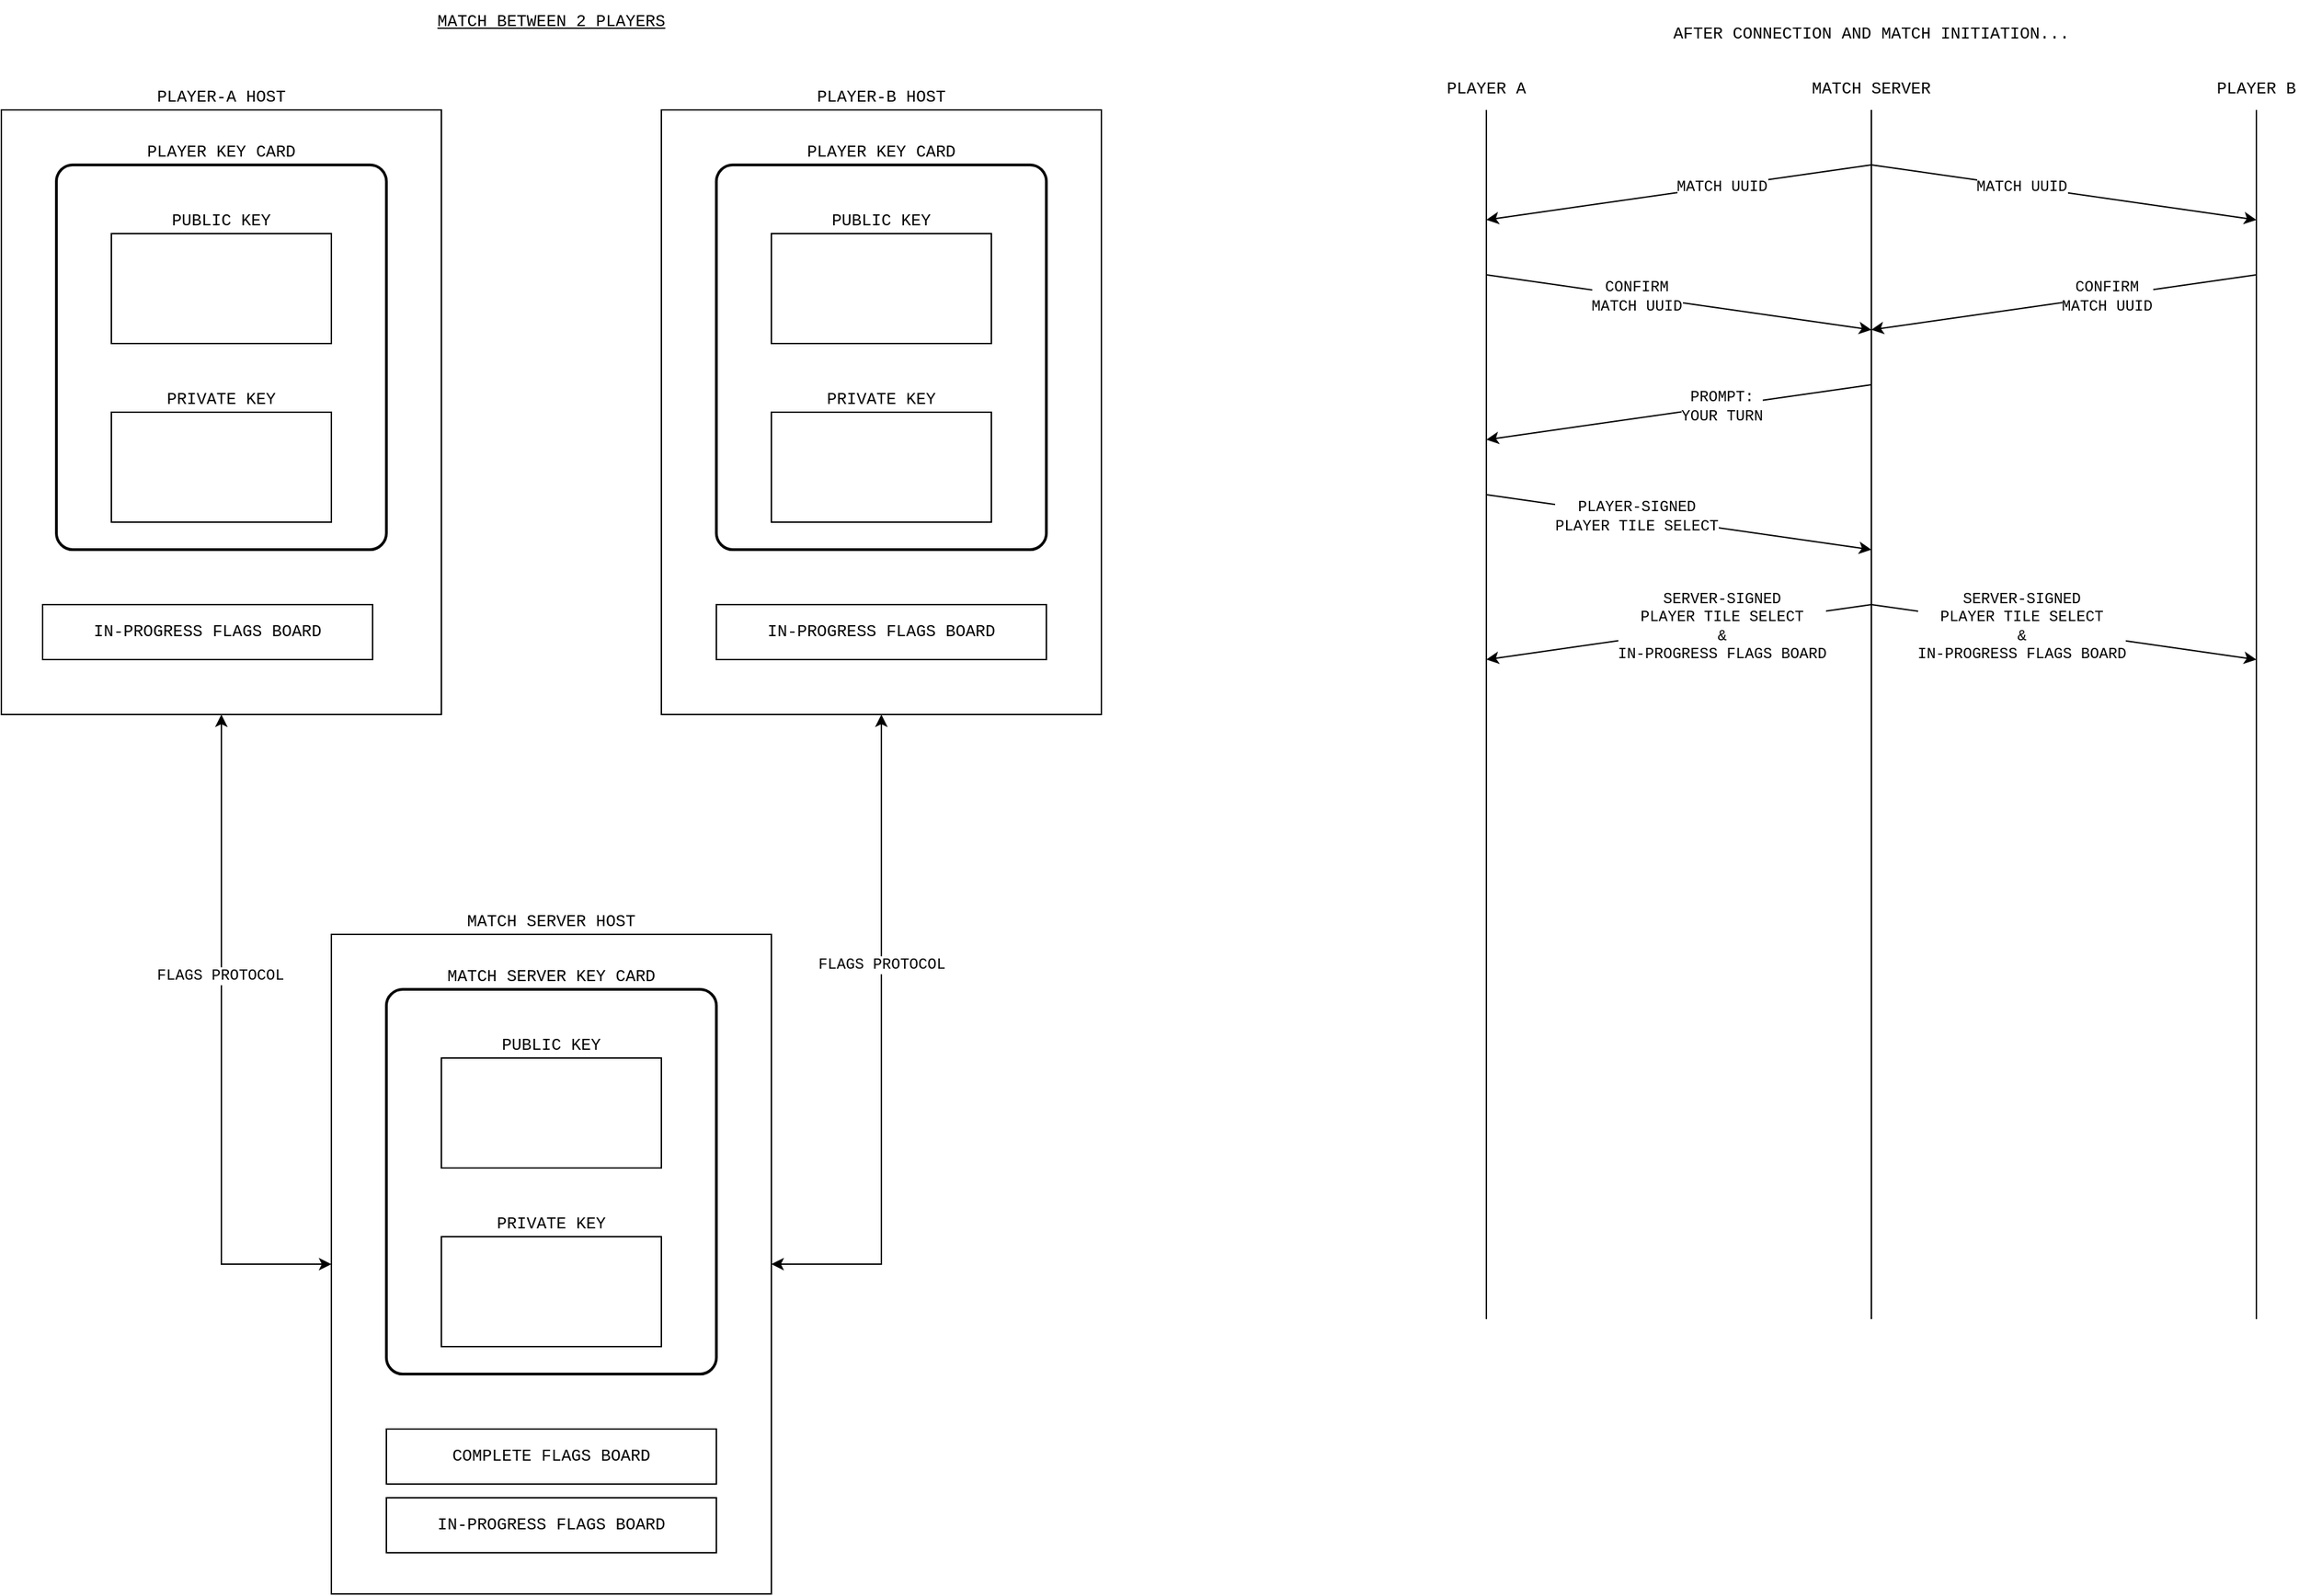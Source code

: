 <mxfile version="15.7.3" type="device"><diagram id="AiitpsYaWkvtxlXeo9Zu" name="Page-1"><mxGraphModel dx="2066" dy="1162" grid="1" gridSize="10" guides="1" tooltips="1" connect="1" arrows="1" fold="1" page="0" pageScale="1" pageWidth="850" pageHeight="1100" math="0" shadow="0"><root><mxCell id="0"/><mxCell id="1" parent="0"/><mxCell id="FdPZEPJJ2GJPK2jXRvM6-15" value="MATCH SERVER HOST" style="rounded=0;whiteSpace=wrap;html=1;fontFamily=Courier New;strokeWidth=1;labelPosition=center;verticalLabelPosition=top;align=center;verticalAlign=bottom;" parent="1" vertex="1"><mxGeometry x="280" y="720" width="320" height="480" as="geometry"/></mxCell><mxCell id="FdPZEPJJ2GJPK2jXRvM6-14" value="PLAYER-B HOST" style="rounded=0;whiteSpace=wrap;html=1;fontFamily=Courier New;strokeWidth=1;labelPosition=center;verticalLabelPosition=top;align=center;verticalAlign=bottom;" parent="1" vertex="1"><mxGeometry x="520" y="120" width="320" height="440" as="geometry"/></mxCell><mxCell id="FdPZEPJJ2GJPK2jXRvM6-13" value="PLAYER-A HOST" style="rounded=0;whiteSpace=wrap;html=1;fontFamily=Courier New;strokeWidth=1;labelPosition=center;verticalLabelPosition=top;align=center;verticalAlign=bottom;" parent="1" vertex="1"><mxGeometry x="40" y="120" width="320" height="440" as="geometry"/></mxCell><mxCell id="FdPZEPJJ2GJPK2jXRvM6-1" value="&lt;font face=&quot;Courier New&quot;&gt;PLAYER KEY CARD&lt;/font&gt;" style="rounded=1;whiteSpace=wrap;html=1;arcSize=5;labelPosition=center;verticalLabelPosition=top;align=center;verticalAlign=bottom;strokeWidth=2;" parent="1" vertex="1"><mxGeometry x="80" y="160" width="240" height="280" as="geometry"/></mxCell><mxCell id="FdPZEPJJ2GJPK2jXRvM6-3" value="&lt;font face=&quot;Courier New&quot;&gt;PUBLIC KEY&lt;/font&gt;" style="rounded=0;whiteSpace=wrap;html=1;labelPosition=center;verticalLabelPosition=top;align=center;verticalAlign=bottom;" parent="1" vertex="1"><mxGeometry x="120" y="210" width="160" height="80" as="geometry"/></mxCell><mxCell id="FdPZEPJJ2GJPK2jXRvM6-4" value="&lt;font face=&quot;Courier New&quot;&gt;PRIVATE KEY&lt;/font&gt;" style="rounded=0;whiteSpace=wrap;html=1;labelPosition=center;verticalLabelPosition=top;align=center;verticalAlign=bottom;" parent="1" vertex="1"><mxGeometry x="120" y="340" width="160" height="80" as="geometry"/></mxCell><mxCell id="FdPZEPJJ2GJPK2jXRvM6-5" value="&lt;font face=&quot;Courier New&quot;&gt;PLAYER KEY CARD&lt;/font&gt;" style="rounded=1;whiteSpace=wrap;html=1;arcSize=5;labelPosition=center;verticalLabelPosition=top;align=center;verticalAlign=bottom;strokeWidth=2;" parent="1" vertex="1"><mxGeometry x="560" y="160" width="240" height="280" as="geometry"/></mxCell><mxCell id="FdPZEPJJ2GJPK2jXRvM6-6" value="&lt;font face=&quot;Courier New&quot;&gt;PUBLIC KEY&lt;/font&gt;" style="rounded=0;whiteSpace=wrap;html=1;labelPosition=center;verticalLabelPosition=top;align=center;verticalAlign=bottom;" parent="1" vertex="1"><mxGeometry x="600" y="210" width="160" height="80" as="geometry"/></mxCell><mxCell id="FdPZEPJJ2GJPK2jXRvM6-7" value="&lt;font face=&quot;Courier New&quot;&gt;PRIVATE KEY&lt;/font&gt;" style="rounded=0;whiteSpace=wrap;html=1;labelPosition=center;verticalLabelPosition=top;align=center;verticalAlign=bottom;" parent="1" vertex="1"><mxGeometry x="600" y="340" width="160" height="80" as="geometry"/></mxCell><mxCell id="FdPZEPJJ2GJPK2jXRvM6-8" value="&lt;font face=&quot;Courier New&quot;&gt;MATCH SERVER KEY CARD&lt;br&gt;&lt;/font&gt;" style="rounded=1;whiteSpace=wrap;html=1;arcSize=5;labelPosition=center;verticalLabelPosition=top;align=center;verticalAlign=bottom;strokeWidth=2;" parent="1" vertex="1"><mxGeometry x="320" y="760" width="240" height="280" as="geometry"/></mxCell><mxCell id="FdPZEPJJ2GJPK2jXRvM6-9" value="&lt;font face=&quot;Courier New&quot;&gt;PUBLIC KEY&lt;/font&gt;" style="rounded=0;whiteSpace=wrap;html=1;labelPosition=center;verticalLabelPosition=top;align=center;verticalAlign=bottom;" parent="1" vertex="1"><mxGeometry x="360" y="810" width="160" height="80" as="geometry"/></mxCell><mxCell id="FdPZEPJJ2GJPK2jXRvM6-10" value="&lt;font face=&quot;Courier New&quot;&gt;PRIVATE KEY&lt;/font&gt;" style="rounded=0;whiteSpace=wrap;html=1;labelPosition=center;verticalLabelPosition=top;align=center;verticalAlign=bottom;" parent="1" vertex="1"><mxGeometry x="360" y="940" width="160" height="80" as="geometry"/></mxCell><mxCell id="FdPZEPJJ2GJPK2jXRvM6-16" value="" style="endArrow=classic;startArrow=classic;html=1;rounded=0;fontFamily=Courier New;exitX=0.5;exitY=1;exitDx=0;exitDy=0;edgeStyle=orthogonalEdgeStyle;entryX=0;entryY=0.5;entryDx=0;entryDy=0;" parent="1" source="FdPZEPJJ2GJPK2jXRvM6-13" target="FdPZEPJJ2GJPK2jXRvM6-15" edge="1"><mxGeometry width="50" height="50" relative="1" as="geometry"><mxPoint x="230" y="930" as="sourcePoint"/><mxPoint x="280" y="880" as="targetPoint"/><Array as="points"><mxPoint x="200" y="960"/></Array></mxGeometry></mxCell><mxCell id="FdPZEPJJ2GJPK2jXRvM6-19" value="FLAGS PROTOCOL" style="edgeLabel;html=1;align=center;verticalAlign=middle;resizable=0;points=[];fontFamily=Courier New;" parent="FdPZEPJJ2GJPK2jXRvM6-16" vertex="1" connectable="0"><mxGeometry x="-0.208" y="-1" relative="1" as="geometry"><mxPoint as="offset"/></mxGeometry></mxCell><mxCell id="FdPZEPJJ2GJPK2jXRvM6-18" value="" style="endArrow=classic;startArrow=classic;html=1;rounded=0;fontFamily=Courier New;exitX=1;exitY=0.5;exitDx=0;exitDy=0;entryX=0.5;entryY=1;entryDx=0;entryDy=0;edgeStyle=orthogonalEdgeStyle;" parent="1" source="FdPZEPJJ2GJPK2jXRvM6-15" target="FdPZEPJJ2GJPK2jXRvM6-14" edge="1"><mxGeometry width="50" height="50" relative="1" as="geometry"><mxPoint x="400" y="730" as="sourcePoint"/><mxPoint x="450" y="680" as="targetPoint"/></mxGeometry></mxCell><mxCell id="FdPZEPJJ2GJPK2jXRvM6-20" value="FLAGS PROTOCOL" style="edgeLabel;html=1;align=center;verticalAlign=middle;resizable=0;points=[];fontFamily=Courier New;" parent="FdPZEPJJ2GJPK2jXRvM6-18" vertex="1" connectable="0"><mxGeometry x="0.244" relative="1" as="geometry"><mxPoint as="offset"/></mxGeometry></mxCell><mxCell id="CE1uCGcKbfxcq__QtVK7-1" value="&lt;font face=&quot;Courier New&quot;&gt;&lt;u&gt;MATCH BETWEEN 2 PLAYERS&lt;/u&gt;&lt;/font&gt;" style="text;html=1;strokeColor=none;fillColor=none;align=center;verticalAlign=middle;whiteSpace=wrap;rounded=0;" vertex="1" parent="1"><mxGeometry x="210" y="40" width="460" height="30" as="geometry"/></mxCell><mxCell id="CE1uCGcKbfxcq__QtVK7-2" value="COMPLETE FLAGS BOARD" style="rounded=0;whiteSpace=wrap;html=1;fontFamily=Courier New;" vertex="1" parent="1"><mxGeometry x="320" y="1080" width="240" height="40" as="geometry"/></mxCell><mxCell id="CE1uCGcKbfxcq__QtVK7-3" value="IN-PROGRESS FLAGS BOARD" style="rounded=0;whiteSpace=wrap;html=1;fontFamily=Courier New;" vertex="1" parent="1"><mxGeometry x="320" y="1130" width="240" height="40" as="geometry"/></mxCell><mxCell id="CE1uCGcKbfxcq__QtVK7-4" value="IN-PROGRESS FLAGS BOARD" style="rounded=0;whiteSpace=wrap;html=1;fontFamily=Courier New;" vertex="1" parent="1"><mxGeometry x="70" y="480" width="240" height="40" as="geometry"/></mxCell><mxCell id="CE1uCGcKbfxcq__QtVK7-5" value="IN-PROGRESS FLAGS BOARD" style="rounded=0;whiteSpace=wrap;html=1;fontFamily=Courier New;" vertex="1" parent="1"><mxGeometry x="560" y="480" width="240" height="40" as="geometry"/></mxCell><mxCell id="CE1uCGcKbfxcq__QtVK7-6" value="" style="endArrow=none;html=1;rounded=0;fontFamily=Courier New;labelPosition=center;verticalLabelPosition=top;align=center;verticalAlign=bottom;" edge="1" parent="1"><mxGeometry width="50" height="50" relative="1" as="geometry"><mxPoint x="1120" y="1000" as="sourcePoint"/><mxPoint x="1120" y="120" as="targetPoint"/></mxGeometry></mxCell><mxCell id="CE1uCGcKbfxcq__QtVK7-7" value="" style="endArrow=none;html=1;rounded=0;fontFamily=Courier New;" edge="1" parent="1"><mxGeometry width="50" height="50" relative="1" as="geometry"><mxPoint x="1400" y="1000" as="sourcePoint"/><mxPoint x="1400" y="120" as="targetPoint"/></mxGeometry></mxCell><mxCell id="CE1uCGcKbfxcq__QtVK7-8" value="" style="endArrow=none;html=1;rounded=0;fontFamily=Courier New;" edge="1" parent="1"><mxGeometry width="50" height="50" relative="1" as="geometry"><mxPoint x="1680" y="1000" as="sourcePoint"/><mxPoint x="1680" y="120" as="targetPoint"/></mxGeometry></mxCell><mxCell id="CE1uCGcKbfxcq__QtVK7-10" value="" style="endArrow=classic;html=1;rounded=0;fontFamily=Courier New;" edge="1" parent="1"><mxGeometry width="50" height="50" relative="1" as="geometry"><mxPoint x="1400" y="160" as="sourcePoint"/><mxPoint x="1120" y="200" as="targetPoint"/></mxGeometry></mxCell><mxCell id="CE1uCGcKbfxcq__QtVK7-18" value="MATCH UUID" style="edgeLabel;html=1;align=center;verticalAlign=middle;resizable=0;points=[];fontFamily=Courier New;" vertex="1" connectable="0" parent="CE1uCGcKbfxcq__QtVK7-10"><mxGeometry x="-0.221" relative="1" as="geometry"><mxPoint as="offset"/></mxGeometry></mxCell><mxCell id="CE1uCGcKbfxcq__QtVK7-14" value="PLAYER A" style="text;html=1;strokeColor=none;fillColor=none;align=center;verticalAlign=middle;whiteSpace=wrap;rounded=0;fontFamily=Courier New;" vertex="1" parent="1"><mxGeometry x="1090" y="90" width="60" height="30" as="geometry"/></mxCell><mxCell id="CE1uCGcKbfxcq__QtVK7-15" value="PLAYER B" style="text;html=1;strokeColor=none;fillColor=none;align=center;verticalAlign=middle;whiteSpace=wrap;rounded=0;fontFamily=Courier New;" vertex="1" parent="1"><mxGeometry x="1650" y="90" width="60" height="30" as="geometry"/></mxCell><mxCell id="CE1uCGcKbfxcq__QtVK7-16" value="MATCH SERVER" style="text;html=1;strokeColor=none;fillColor=none;align=center;verticalAlign=middle;whiteSpace=wrap;rounded=0;fontFamily=Courier New;" vertex="1" parent="1"><mxGeometry x="1340" y="90" width="120" height="30" as="geometry"/></mxCell><mxCell id="CE1uCGcKbfxcq__QtVK7-17" value="AFTER CONNECTION AND MATCH INITIATION..." style="text;html=1;strokeColor=none;fillColor=none;align=center;verticalAlign=middle;whiteSpace=wrap;rounded=0;fontFamily=Courier New;" vertex="1" parent="1"><mxGeometry x="1240" y="50" width="320" height="30" as="geometry"/></mxCell><mxCell id="CE1uCGcKbfxcq__QtVK7-19" value="" style="endArrow=classic;html=1;rounded=0;fontFamily=Courier New;" edge="1" parent="1"><mxGeometry width="50" height="50" relative="1" as="geometry"><mxPoint x="1400" y="160" as="sourcePoint"/><mxPoint x="1680" y="200" as="targetPoint"/></mxGeometry></mxCell><mxCell id="CE1uCGcKbfxcq__QtVK7-20" value="MATCH UUID" style="edgeLabel;html=1;align=center;verticalAlign=middle;resizable=0;points=[];fontFamily=Courier New;" vertex="1" connectable="0" parent="CE1uCGcKbfxcq__QtVK7-19"><mxGeometry x="-0.221" relative="1" as="geometry"><mxPoint as="offset"/></mxGeometry></mxCell><mxCell id="CE1uCGcKbfxcq__QtVK7-21" value="" style="endArrow=classic;html=1;rounded=0;fontFamily=Courier New;" edge="1" parent="1"><mxGeometry width="50" height="50" relative="1" as="geometry"><mxPoint x="1120" y="240" as="sourcePoint"/><mxPoint x="1400" y="280" as="targetPoint"/></mxGeometry></mxCell><mxCell id="CE1uCGcKbfxcq__QtVK7-22" value="CONFIRM&lt;br&gt;MATCH UUID" style="edgeLabel;html=1;align=center;verticalAlign=middle;resizable=0;points=[];fontFamily=Courier New;" vertex="1" connectable="0" parent="CE1uCGcKbfxcq__QtVK7-21"><mxGeometry x="-0.221" relative="1" as="geometry"><mxPoint as="offset"/></mxGeometry></mxCell><mxCell id="CE1uCGcKbfxcq__QtVK7-23" value="" style="endArrow=classic;html=1;rounded=0;fontFamily=Courier New;" edge="1" parent="1"><mxGeometry width="50" height="50" relative="1" as="geometry"><mxPoint x="1680" y="240" as="sourcePoint"/><mxPoint x="1400" y="280" as="targetPoint"/></mxGeometry></mxCell><mxCell id="CE1uCGcKbfxcq__QtVK7-24" value="CONFIRM&lt;br&gt;MATCH UUID" style="edgeLabel;html=1;align=center;verticalAlign=middle;resizable=0;points=[];fontFamily=Courier New;" vertex="1" connectable="0" parent="CE1uCGcKbfxcq__QtVK7-23"><mxGeometry x="-0.221" relative="1" as="geometry"><mxPoint as="offset"/></mxGeometry></mxCell><mxCell id="CE1uCGcKbfxcq__QtVK7-25" value="" style="endArrow=classic;html=1;rounded=0;fontFamily=Courier New;" edge="1" parent="1"><mxGeometry width="50" height="50" relative="1" as="geometry"><mxPoint x="1400" y="320" as="sourcePoint"/><mxPoint x="1120" y="360" as="targetPoint"/></mxGeometry></mxCell><mxCell id="CE1uCGcKbfxcq__QtVK7-26" value="PROMPT:&lt;br&gt;YOUR TURN" style="edgeLabel;html=1;align=center;verticalAlign=middle;resizable=0;points=[];fontFamily=Courier New;" vertex="1" connectable="0" parent="CE1uCGcKbfxcq__QtVK7-25"><mxGeometry x="-0.221" relative="1" as="geometry"><mxPoint as="offset"/></mxGeometry></mxCell><mxCell id="CE1uCGcKbfxcq__QtVK7-27" value="" style="endArrow=classic;html=1;rounded=0;fontFamily=Courier New;" edge="1" parent="1"><mxGeometry width="50" height="50" relative="1" as="geometry"><mxPoint x="1120" y="400" as="sourcePoint"/><mxPoint x="1400" y="440" as="targetPoint"/></mxGeometry></mxCell><mxCell id="CE1uCGcKbfxcq__QtVK7-28" value="PLAYER-SIGNED&lt;br&gt;PLAYER TILE SELECT" style="edgeLabel;html=1;align=center;verticalAlign=middle;resizable=0;points=[];fontFamily=Courier New;" vertex="1" connectable="0" parent="CE1uCGcKbfxcq__QtVK7-27"><mxGeometry x="-0.221" relative="1" as="geometry"><mxPoint as="offset"/></mxGeometry></mxCell><mxCell id="CE1uCGcKbfxcq__QtVK7-29" value="" style="endArrow=classic;html=1;rounded=0;fontFamily=Courier New;" edge="1" parent="1"><mxGeometry width="50" height="50" relative="1" as="geometry"><mxPoint x="1400" y="480" as="sourcePoint"/><mxPoint x="1120" y="520" as="targetPoint"/></mxGeometry></mxCell><mxCell id="CE1uCGcKbfxcq__QtVK7-30" value="SERVER-SIGNED&lt;br&gt;PLAYER TILE SELECT&lt;br&gt;&amp;amp;&lt;br&gt;IN-PROGRESS FLAGS BOARD" style="edgeLabel;html=1;align=center;verticalAlign=middle;resizable=0;points=[];fontFamily=Courier New;" vertex="1" connectable="0" parent="CE1uCGcKbfxcq__QtVK7-29"><mxGeometry x="-0.221" relative="1" as="geometry"><mxPoint as="offset"/></mxGeometry></mxCell><mxCell id="CE1uCGcKbfxcq__QtVK7-32" value="" style="endArrow=classic;html=1;rounded=0;fontFamily=Courier New;" edge="1" parent="1"><mxGeometry width="50" height="50" relative="1" as="geometry"><mxPoint x="1400" y="480" as="sourcePoint"/><mxPoint x="1680" y="520" as="targetPoint"/></mxGeometry></mxCell><mxCell id="CE1uCGcKbfxcq__QtVK7-33" value="SERVER-SIGNED&lt;br&gt;PLAYER TILE SELECT&lt;br&gt;&amp;amp;&lt;br&gt;IN-PROGRESS FLAGS BOARD" style="edgeLabel;html=1;align=center;verticalAlign=middle;resizable=0;points=[];fontFamily=Courier New;" vertex="1" connectable="0" parent="CE1uCGcKbfxcq__QtVK7-32"><mxGeometry x="-0.221" relative="1" as="geometry"><mxPoint as="offset"/></mxGeometry></mxCell></root></mxGraphModel></diagram></mxfile>